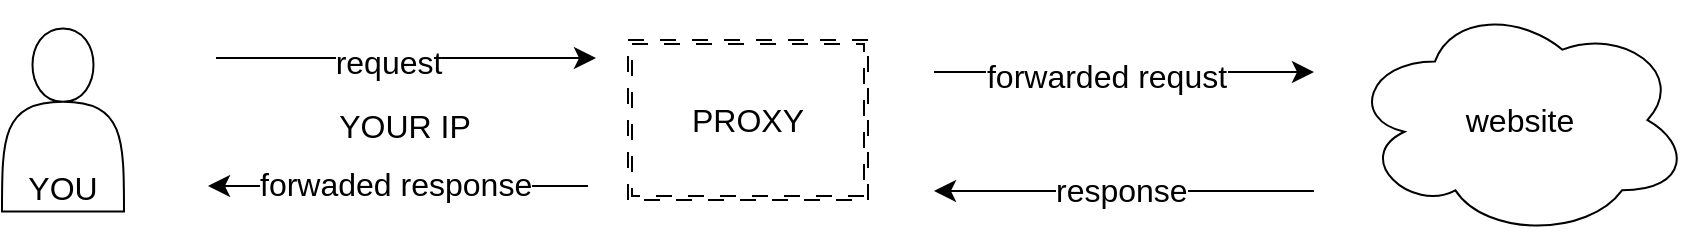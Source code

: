 <mxfile version="21.7.5" type="device">
  <diagram name="Page-1" id="mpyF7a40k3zgXCDCfHAR">
    <mxGraphModel dx="1514" dy="1274" grid="0" gridSize="10" guides="1" tooltips="1" connect="1" arrows="1" fold="1" page="0" pageScale="1" pageWidth="850" pageHeight="1100" math="0" shadow="0">
      <root>
        <mxCell id="0" />
        <mxCell id="1" parent="0" />
        <mxCell id="N0yLDMEl60oOSNQ-zeFx-2" value="PROXY" style="shape=ext;double=1;rounded=0;whiteSpace=wrap;html=1;fontSize=16;dashed=1;dashPattern=8 8;" vertex="1" parent="1">
          <mxGeometry x="20" y="-169" width="120" height="80" as="geometry" />
        </mxCell>
        <mxCell id="N0yLDMEl60oOSNQ-zeFx-3" value="" style="endArrow=classic;html=1;rounded=0;fontSize=12;startSize=8;endSize=8;curved=1;" edge="1" parent="1">
          <mxGeometry width="50" height="50" relative="1" as="geometry">
            <mxPoint x="-186" y="-160" as="sourcePoint" />
            <mxPoint x="4" y="-160" as="targetPoint" />
          </mxGeometry>
        </mxCell>
        <mxCell id="N0yLDMEl60oOSNQ-zeFx-4" value="request" style="edgeLabel;html=1;align=center;verticalAlign=middle;resizable=0;points=[];fontSize=16;" vertex="1" connectable="0" parent="N0yLDMEl60oOSNQ-zeFx-3">
          <mxGeometry x="-0.519" y="-2" relative="1" as="geometry">
            <mxPoint x="40" as="offset" />
          </mxGeometry>
        </mxCell>
        <mxCell id="N0yLDMEl60oOSNQ-zeFx-5" value="YOU" style="shape=actor;whiteSpace=wrap;html=1;fontSize=16;verticalAlign=bottom;" vertex="1" parent="1">
          <mxGeometry x="-293" y="-174.74" width="61" height="91.5" as="geometry" />
        </mxCell>
        <mxCell id="N0yLDMEl60oOSNQ-zeFx-7" value="" style="endArrow=none;html=1;rounded=0;fontSize=12;startSize=8;endSize=8;curved=1;endFill=0;startArrow=classic;startFill=1;" edge="1" parent="1">
          <mxGeometry width="50" height="50" relative="1" as="geometry">
            <mxPoint x="-190" y="-96" as="sourcePoint" />
            <mxPoint y="-96" as="targetPoint" />
          </mxGeometry>
        </mxCell>
        <mxCell id="N0yLDMEl60oOSNQ-zeFx-8" value="forwaded response" style="edgeLabel;html=1;align=left;verticalAlign=middle;resizable=0;points=[];fontSize=16;" vertex="1" connectable="0" parent="N0yLDMEl60oOSNQ-zeFx-7">
          <mxGeometry x="-0.519" y="-2" relative="1" as="geometry">
            <mxPoint x="-22" y="-3" as="offset" />
          </mxGeometry>
        </mxCell>
        <mxCell id="N0yLDMEl60oOSNQ-zeFx-11" value="YOUR IP" style="text;html=1;strokeColor=none;fillColor=none;align=center;verticalAlign=middle;whiteSpace=wrap;rounded=0;fontSize=16;" vertex="1" parent="1">
          <mxGeometry x="-139" y="-141" width="95" height="30" as="geometry" />
        </mxCell>
        <mxCell id="N0yLDMEl60oOSNQ-zeFx-12" value="website" style="ellipse;shape=cloud;whiteSpace=wrap;html=1;fontSize=16;" vertex="1" parent="1">
          <mxGeometry x="381" y="-187.62" width="170" height="117.25" as="geometry" />
        </mxCell>
        <mxCell id="N0yLDMEl60oOSNQ-zeFx-13" value="" style="endArrow=classic;html=1;rounded=0;fontSize=12;startSize=8;endSize=8;curved=1;" edge="1" parent="1">
          <mxGeometry width="50" height="50" relative="1" as="geometry">
            <mxPoint x="173" y="-153" as="sourcePoint" />
            <mxPoint x="363" y="-153" as="targetPoint" />
          </mxGeometry>
        </mxCell>
        <mxCell id="N0yLDMEl60oOSNQ-zeFx-14" value="forwarded requst" style="edgeLabel;html=1;align=center;verticalAlign=middle;resizable=0;points=[];fontSize=16;" vertex="1" connectable="0" parent="N0yLDMEl60oOSNQ-zeFx-13">
          <mxGeometry x="-0.519" y="-2" relative="1" as="geometry">
            <mxPoint x="40" as="offset" />
          </mxGeometry>
        </mxCell>
        <mxCell id="N0yLDMEl60oOSNQ-zeFx-15" value="" style="endArrow=none;html=1;rounded=0;fontSize=12;startSize=8;endSize=8;curved=1;endFill=0;startArrow=classic;startFill=1;" edge="1" parent="1">
          <mxGeometry width="50" height="50" relative="1" as="geometry">
            <mxPoint x="173" y="-93.5" as="sourcePoint" />
            <mxPoint x="363" y="-93.5" as="targetPoint" />
          </mxGeometry>
        </mxCell>
        <mxCell id="N0yLDMEl60oOSNQ-zeFx-16" value="response" style="edgeLabel;html=1;align=left;verticalAlign=middle;resizable=0;points=[];fontSize=16;" vertex="1" connectable="0" parent="N0yLDMEl60oOSNQ-zeFx-15">
          <mxGeometry x="-0.519" y="-2" relative="1" as="geometry">
            <mxPoint x="13" y="-3" as="offset" />
          </mxGeometry>
        </mxCell>
      </root>
    </mxGraphModel>
  </diagram>
</mxfile>
